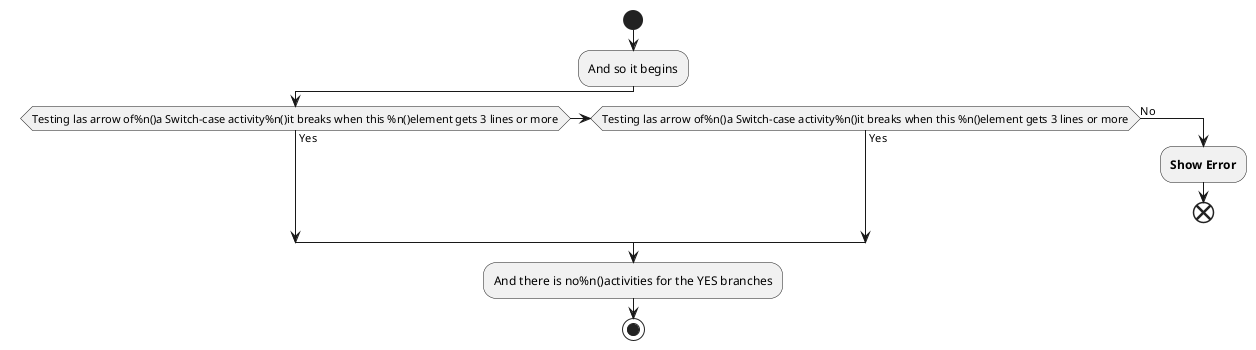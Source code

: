 {
  "sha1": "l96w0rojejj2950bsp3d16a3qzld29z",
  "insertion": {
    "when": "2024-06-03T18:59:33.884Z",
    "url": "https://github.com/plantuml/plantuml/issues/193",
    "user": "plantuml@gmail.com"
  }
}
@startuml
start

:And so it begins;

if (Testing las arrow of%n()a Switch-case activity%n()it breaks when this %n()element gets 3 lines or more) then (Yes)
elseif (Testing las arrow of%n()a Switch-case activity%n()it breaks when this %n()element gets 3 lines or more) then (Yes)
else (No)
	:**Show Error**;
	end
endif

:And there is no%n()activities for the YES branches;

stop
@enduml
